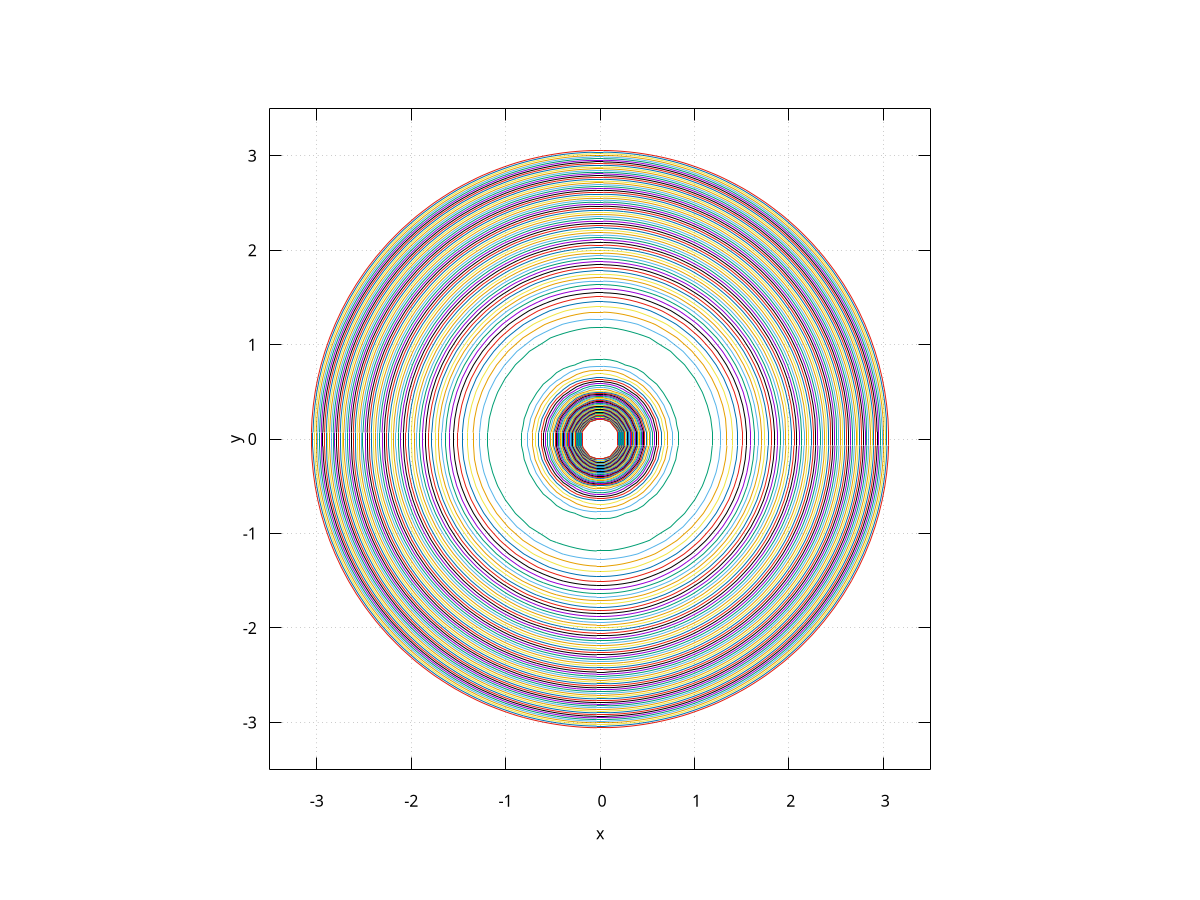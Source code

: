 #    2021-04-07
#    contourSolTierra.gp
#    Diego Sarceño (dsarceno68@gmail.com)

#    Programa superficies de nivel, sistema tierra luna

#    Codificación del texto: UTF8
#    Compiladores probados: GNUPLOT (Ubuntu 20.04 Linux) 5.2
#    Instrucciones de compilación: no requere nada mas
#    gnuplot contourSolTierra.gp

#    Copyright (C) 2021
#    D. R. Sarceño Ramírez
#    dsarceno68@gmail.com
#
#    This program is free software: you can redistribute it and/or
#    modify it under the terms of the GNU General Public License as
#    published by the Free Software Foundation, either version 3 of
#    the License, or (at your option) any later version.
#
#    This program is distributed in the hope that it will be useful,
#    but WITHOUT ANY WARRANTY; without even the implied warranty of
#    MERCHANTABILITY or FITNESS FOR A PARTICULAR PURPOSE.  See the GNU
#    General Public License for more details.
#
#    You should have received a copy of the GNU General Public License
#    along with this program.  If not, see
#    <http://www.gnu.org/licenses/>.

# PROGRAM
# terminal
set terminal pdf
set output 'contourSolTierra.pdf'

# divisiones en la superficies para una mejor visión
set isosamples 50

# labels
set xlabel 'x'
set ylabel 'y'

# superficies de nivel
set size ratio -1
set grid
set view map
#set key outside
set nokey
unset surface
set contour base
set cntrparam levels incremental -5,0.05,0



## plot
# ranges
set xrange [-3.5:3.5]
set yrange [-3.5:3.5]

# constantes
G = 6.6738E-11
Me = 5.972E24
Ms = 1.989E30
a = 1.496E11
xi1 = Me/(Me + Ms)
xi2 = xi1 - 1
K = (Me + Ms)*G/a

splot ( xi2/sqrt((x - xi1)**2 + y**2) - xi1/sqrt((x - xi2)**2 + y**2) - 0.5*(x**2 + y**2) ) t 'V'
